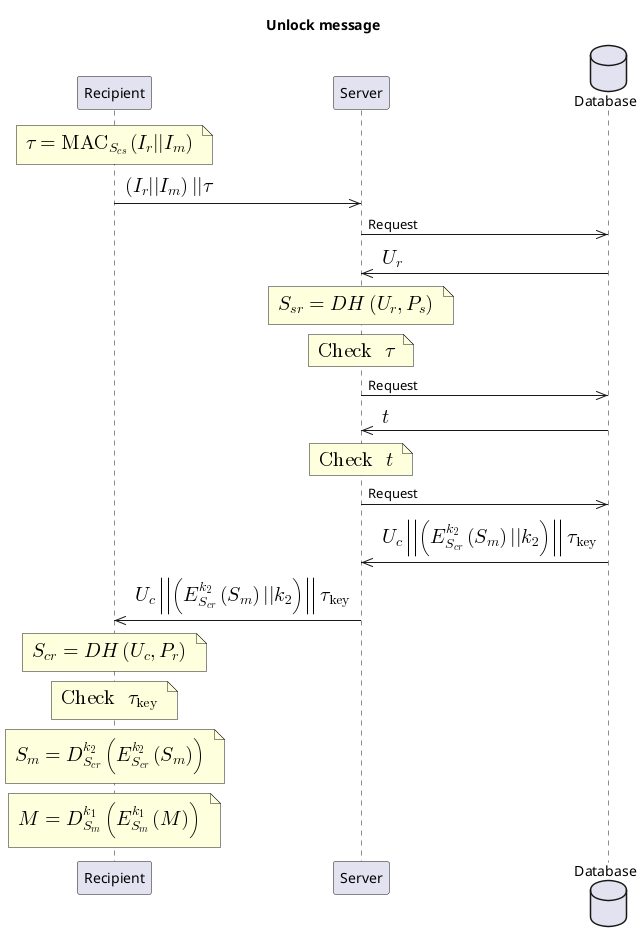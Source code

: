 @startuml
title Unlock message
participant Recipient
participant Server
database Database

note over Recipient
<math>\tau = "MAC"_{S_{cs}}(I_r || I_m)</math>
end note

Recipient ->> Server: <math>(I_r || I_m) || \tau</math>
Server ->> Database: Request
Database ->> Server: <math>U_r</math>

note over Server
  <math>S_{sr} = DH(U_r, P_s)</math>
end note

note over Server
  <math>"Check "\tau</math>
end note

Server ->> Database: Request
Database ->> Server: <math>t</math>

note over Server
  <math>"Check "t</math>
end note


Server ->> Database: Request
Database ->> Server: <math>U_c || (E_{S_{cr}}^{k_2}(S_m) || k_2) || \tau_"key"</math>
Server ->> Recipient: <math>U_c ||(E_{S_{cr}}^{k_2}(S_m) || k_2) || \tau_"key"</math>

note over Recipient
<math>S_{cr} = DH(U_c, P_r)</math>
end note

note over Recipient
<math>"Check " \tau_"key"</math>
end note

note over Recipient
<math>S_m = D_{S_{cr}}^{k_2}(E_{S_{cr}}^{k_2}(S_m))</math>
end note

note over Recipient
<math>M = D_{S_m}^{k_1}(E_{S_m}^{k_1}(M))</math>
end note

@enduml